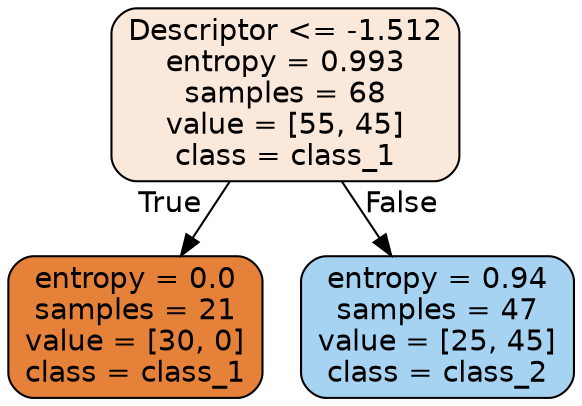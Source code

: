 digraph Tree {
node [shape=box, style="filled, rounded", color="black", fontname="helvetica"] ;
edge [fontname="helvetica"] ;
0 [label="Descriptor <= -1.512\nentropy = 0.993\nsamples = 68\nvalue = [55, 45]\nclass = class_1", fillcolor="#fae8db"] ;
1 [label="entropy = 0.0\nsamples = 21\nvalue = [30, 0]\nclass = class_1", fillcolor="#e58139"] ;
0 -> 1 [labeldistance=2.5, labelangle=45, headlabel="True"] ;
2 [label="entropy = 0.94\nsamples = 47\nvalue = [25, 45]\nclass = class_2", fillcolor="#a7d3f3"] ;
0 -> 2 [labeldistance=2.5, labelangle=-45, headlabel="False"] ;
}